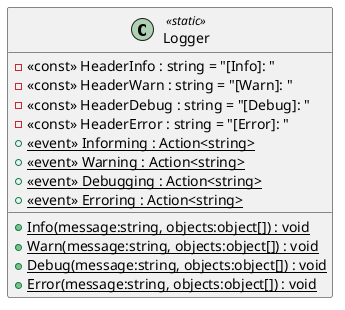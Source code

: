 @startuml
class Logger <<static>> {
    - <<const>> HeaderInfo : string = "[Info]: "
    - <<const>> HeaderWarn : string = "[Warn]: "
    - <<const>> HeaderDebug : string = "[Debug]: "
    - <<const>> HeaderError : string = "[Error]: "
    + {static}  <<event>> Informing : Action<string> 
    + {static}  <<event>> Warning : Action<string> 
    + {static}  <<event>> Debugging : Action<string> 
    + {static}  <<event>> Erroring : Action<string> 
    + {static} Info(message:string, objects:object[]) : void
    + {static} Warn(message:string, objects:object[]) : void
    + {static} Debug(message:string, objects:object[]) : void
    + {static} Error(message:string, objects:object[]) : void
}
@enduml
